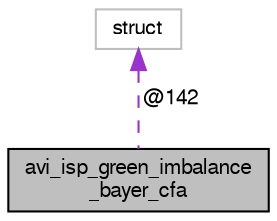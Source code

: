 digraph "avi_isp_green_imbalance_bayer_cfa"
{
  edge [fontname="FreeSans",fontsize="10",labelfontname="FreeSans",labelfontsize="10"];
  node [fontname="FreeSans",fontsize="10",shape=record];
  Node1 [label="avi_isp_green_imbalance\l_bayer_cfa",height=0.2,width=0.4,color="black", fillcolor="grey75", style="filled", fontcolor="black"];
  Node2 -> Node1 [dir="back",color="darkorchid3",fontsize="10",style="dashed",label=" @142" ,fontname="FreeSans"];
  Node2 [label="struct",height=0.2,width=0.4,color="grey75", fillcolor="white", style="filled"];
}
